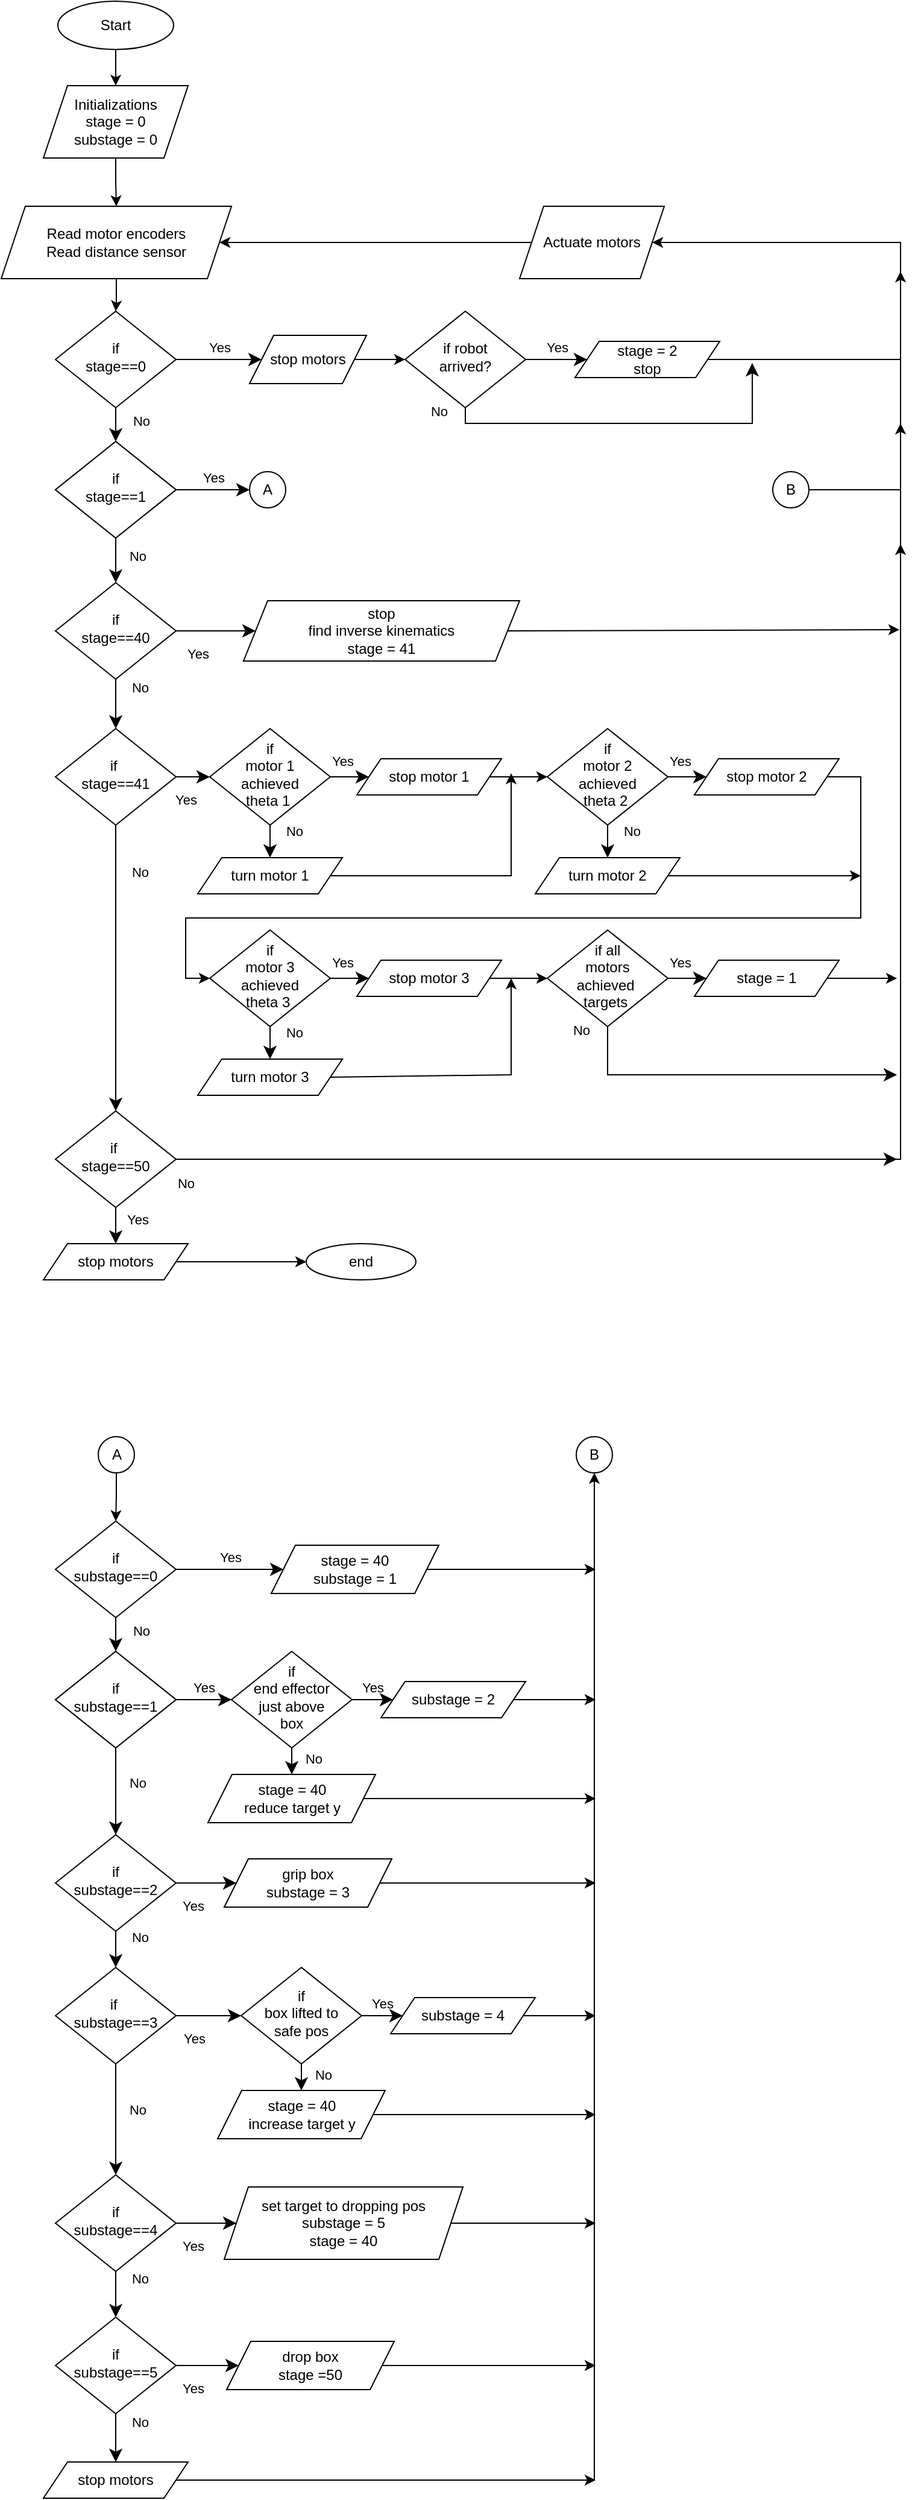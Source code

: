 <mxfile version="20.8.10" type="device"><diagram name="Page-1" id="t5jwGCP0SxloQZ26RUvD"><mxGraphModel dx="863" dy="512" grid="1" gridSize="10" guides="1" tooltips="1" connect="1" arrows="1" fold="1" page="1" pageScale="1" pageWidth="827" pageHeight="1169" math="0" shadow="0"><root><mxCell id="0"/><mxCell id="1" parent="0"/><mxCell id="_TaEZDNFQUjbEq2UXu18-1" value="" style="edgeStyle=orthogonalEdgeStyle;rounded=0;orthogonalLoop=1;jettySize=auto;html=1;" parent="1" source="_TaEZDNFQUjbEq2UXu18-2" target="_TaEZDNFQUjbEq2UXu18-4" edge="1"><mxGeometry relative="1" as="geometry"/></mxCell><mxCell id="_TaEZDNFQUjbEq2UXu18-2" value="Start" style="ellipse;whiteSpace=wrap;html=1;" parent="1" vertex="1"><mxGeometry x="64" y="50" width="96" height="40" as="geometry"/></mxCell><mxCell id="_TaEZDNFQUjbEq2UXu18-3" value="" style="edgeStyle=orthogonalEdgeStyle;rounded=0;orthogonalLoop=1;jettySize=auto;html=1;" parent="1" source="_TaEZDNFQUjbEq2UXu18-4" target="_TaEZDNFQUjbEq2UXu18-6" edge="1"><mxGeometry relative="1" as="geometry"/></mxCell><mxCell id="_TaEZDNFQUjbEq2UXu18-4" value="Initializations&lt;br&gt;stage = 0&lt;br&gt;substage = 0" style="shape=parallelogram;perimeter=parallelogramPerimeter;whiteSpace=wrap;html=1;fixedSize=1;" parent="1" vertex="1"><mxGeometry x="52" y="120" width="120" height="60" as="geometry"/></mxCell><mxCell id="_TaEZDNFQUjbEq2UXu18-5" value="" style="edgeStyle=orthogonalEdgeStyle;rounded=0;orthogonalLoop=1;jettySize=auto;html=1;" parent="1" source="_TaEZDNFQUjbEq2UXu18-6" target="_TaEZDNFQUjbEq2UXu18-8" edge="1"><mxGeometry relative="1" as="geometry"/></mxCell><mxCell id="_TaEZDNFQUjbEq2UXu18-6" value="Read motor encoders&lt;br&gt;Read distance sensor" style="shape=parallelogram;perimeter=parallelogramPerimeter;whiteSpace=wrap;html=1;fixedSize=1;" parent="1" vertex="1"><mxGeometry x="17" y="220" width="191" height="60" as="geometry"/></mxCell><mxCell id="_TaEZDNFQUjbEq2UXu18-7" value="No" style="rounded=0;html=1;jettySize=auto;orthogonalLoop=1;fontSize=11;endArrow=classic;endFill=1;endSize=8;strokeWidth=1;shadow=0;labelBackgroundColor=none;edgeStyle=orthogonalEdgeStyle;exitX=0.5;exitY=1;exitDx=0;exitDy=0;entryX=0.5;entryY=0;entryDx=0;entryDy=0;" parent="1" source="_TaEZDNFQUjbEq2UXu18-8" target="_TaEZDNFQUjbEq2UXu18-13" edge="1"><mxGeometry x="-0.2" y="21" relative="1" as="geometry"><mxPoint as="offset"/><mxPoint x="114" y="390" as="sourcePoint"/><mxPoint x="183" y="440" as="targetPoint"/></mxGeometry></mxCell><mxCell id="_TaEZDNFQUjbEq2UXu18-8" value="if&lt;br&gt;stage==0" style="rhombus;whiteSpace=wrap;html=1;shadow=0;fontFamily=Helvetica;fontSize=12;align=center;strokeWidth=1;spacing=6;spacingTop=-4;" parent="1" vertex="1"><mxGeometry x="62" y="307" width="100" height="80" as="geometry"/></mxCell><mxCell id="_TaEZDNFQUjbEq2UXu18-9" value="Yes" style="edgeStyle=orthogonalEdgeStyle;rounded=0;html=1;jettySize=auto;orthogonalLoop=1;fontSize=11;endArrow=classic;endFill=1;endSize=8;strokeWidth=1;shadow=0;labelBackgroundColor=none;strokeColor=default;entryX=0;entryY=0.5;entryDx=0;entryDy=0;" parent="1" source="_TaEZDNFQUjbEq2UXu18-8" target="_TaEZDNFQUjbEq2UXu18-10" edge="1"><mxGeometry y="10" relative="1" as="geometry"><mxPoint as="offset"/><mxPoint x="214" y="350" as="targetPoint"/></mxGeometry></mxCell><mxCell id="2pZa1pGC5YAZMqVa8cMA-4" value="" style="edgeStyle=orthogonalEdgeStyle;rounded=0;orthogonalLoop=1;jettySize=auto;html=1;" edge="1" parent="1" source="_TaEZDNFQUjbEq2UXu18-10" target="2pZa1pGC5YAZMqVa8cMA-2"><mxGeometry relative="1" as="geometry"/></mxCell><mxCell id="_TaEZDNFQUjbEq2UXu18-10" value="stop motors" style="shape=parallelogram;perimeter=parallelogramPerimeter;whiteSpace=wrap;html=1;fixedSize=1;" parent="1" vertex="1"><mxGeometry x="223" y="327" width="97" height="40" as="geometry"/></mxCell><mxCell id="_TaEZDNFQUjbEq2UXu18-11" value="" style="endArrow=classic;html=1;rounded=0;strokeColor=default;entryX=1;entryY=0.5;entryDx=0;entryDy=0;exitX=1;exitY=0.5;exitDx=0;exitDy=0;" parent="1" target="_TaEZDNFQUjbEq2UXu18-19" edge="1" source="2pZa1pGC5YAZMqVa8cMA-5"><mxGeometry width="50" height="50" relative="1" as="geometry"><mxPoint x="710" y="350" as="sourcePoint"/><mxPoint x="453" y="290" as="targetPoint"/><Array as="points"><mxPoint x="763" y="347"/><mxPoint x="763" y="250"/></Array></mxGeometry></mxCell><mxCell id="_TaEZDNFQUjbEq2UXu18-12" value="No" style="rounded=0;html=1;jettySize=auto;orthogonalLoop=1;fontSize=11;endArrow=classic;endFill=1;endSize=8;strokeWidth=1;shadow=0;labelBackgroundColor=none;edgeStyle=orthogonalEdgeStyle;exitX=0.5;exitY=1;exitDx=0;exitDy=0;entryX=0.5;entryY=0;entryDx=0;entryDy=0;" parent="1" source="_TaEZDNFQUjbEq2UXu18-33" target="_TaEZDNFQUjbEq2UXu18-36" edge="1"><mxGeometry x="-0.189" y="18" relative="1" as="geometry"><mxPoint as="offset"/><mxPoint x="112" y="512" as="sourcePoint"/><mxPoint x="103" y="562" as="targetPoint"/></mxGeometry></mxCell><mxCell id="_TaEZDNFQUjbEq2UXu18-13" value="if&lt;br&gt;stage==1" style="rhombus;whiteSpace=wrap;html=1;shadow=0;fontFamily=Helvetica;fontSize=12;align=center;strokeWidth=1;spacing=6;spacingTop=-4;" parent="1" vertex="1"><mxGeometry x="62" y="415" width="100" height="80" as="geometry"/></mxCell><mxCell id="_TaEZDNFQUjbEq2UXu18-14" value="Yes" style="edgeStyle=orthogonalEdgeStyle;rounded=0;html=1;jettySize=auto;orthogonalLoop=1;fontSize=11;endArrow=classic;endFill=1;endSize=8;strokeWidth=1;shadow=0;labelBackgroundColor=none;strokeColor=default;entryX=0;entryY=0.5;entryDx=0;entryDy=0;" parent="1" source="_TaEZDNFQUjbEq2UXu18-13" target="2pZa1pGC5YAZMqVa8cMA-6" edge="1"><mxGeometry y="10" relative="1" as="geometry"><mxPoint as="offset"/><mxPoint x="203" y="455" as="targetPoint"/></mxGeometry></mxCell><mxCell id="_TaEZDNFQUjbEq2UXu18-18" value="" style="edgeStyle=orthogonalEdgeStyle;rounded=0;orthogonalLoop=1;jettySize=auto;html=1;strokeColor=default;endArrow=classic;endFill=1;" parent="1" source="_TaEZDNFQUjbEq2UXu18-19" target="_TaEZDNFQUjbEq2UXu18-6" edge="1"><mxGeometry relative="1" as="geometry"/></mxCell><mxCell id="_TaEZDNFQUjbEq2UXu18-19" value="Actuate motors" style="shape=parallelogram;perimeter=parallelogramPerimeter;whiteSpace=wrap;html=1;fixedSize=1;" parent="1" vertex="1"><mxGeometry x="447" y="220" width="120" height="60" as="geometry"/></mxCell><mxCell id="_TaEZDNFQUjbEq2UXu18-29" value="" style="endArrow=classic;html=1;rounded=0;strokeColor=default;exitX=1;exitY=0.5;exitDx=0;exitDy=0;" parent="1" source="2pZa1pGC5YAZMqVa8cMA-8" edge="1"><mxGeometry width="50" height="50" relative="1" as="geometry"><mxPoint x="703" y="455" as="sourcePoint"/><mxPoint x="763" y="400" as="targetPoint"/><Array as="points"><mxPoint x="763" y="455"/></Array></mxGeometry></mxCell><mxCell id="_TaEZDNFQUjbEq2UXu18-30" value="" style="endArrow=classic;html=1;rounded=0;strokeColor=default;" parent="1" edge="1"><mxGeometry width="50" height="50" relative="1" as="geometry"><mxPoint x="763" y="540" as="sourcePoint"/><mxPoint x="763" y="500" as="targetPoint"/><Array as="points"><mxPoint x="763" y="540"/></Array></mxGeometry></mxCell><mxCell id="_TaEZDNFQUjbEq2UXu18-33" value="if&lt;br&gt;stage==1" style="rhombus;whiteSpace=wrap;html=1;shadow=0;fontFamily=Helvetica;fontSize=12;align=center;strokeWidth=1;spacing=6;spacingTop=-4;" parent="1" vertex="1"><mxGeometry x="62" y="415" width="100" height="80" as="geometry"/></mxCell><mxCell id="_TaEZDNFQUjbEq2UXu18-35" value="No" style="rounded=0;html=1;jettySize=auto;orthogonalLoop=1;fontSize=11;endArrow=classic;endFill=1;endSize=8;strokeWidth=1;shadow=0;labelBackgroundColor=none;edgeStyle=orthogonalEdgeStyle;exitX=0.5;exitY=1;exitDx=0;exitDy=0;entryX=0.5;entryY=0;entryDx=0;entryDy=0;" parent="1" source="_TaEZDNFQUjbEq2UXu18-36" target="_TaEZDNFQUjbEq2UXu18-44" edge="1"><mxGeometry x="-0.675" y="20" relative="1" as="geometry"><mxPoint as="offset"/><mxPoint x="143" y="720" as="sourcePoint"/><mxPoint x="113" y="780" as="targetPoint"/><Array as="points"/></mxGeometry></mxCell><mxCell id="_TaEZDNFQUjbEq2UXu18-36" value="if&lt;br&gt;stage==40" style="rhombus;whiteSpace=wrap;html=1;shadow=0;fontFamily=Helvetica;fontSize=12;align=center;strokeWidth=1;spacing=6;spacingTop=-4;" parent="1" vertex="1"><mxGeometry x="62" y="532" width="100" height="80" as="geometry"/></mxCell><mxCell id="_TaEZDNFQUjbEq2UXu18-37" value="Yes" style="edgeStyle=orthogonalEdgeStyle;rounded=0;html=1;jettySize=auto;orthogonalLoop=1;fontSize=11;endArrow=classic;endFill=1;endSize=8;strokeWidth=1;shadow=0;labelBackgroundColor=none;strokeColor=default;entryX=0;entryY=0.5;entryDx=0;entryDy=0;exitX=1;exitY=0.5;exitDx=0;exitDy=0;" parent="1" source="_TaEZDNFQUjbEq2UXu18-36" target="_TaEZDNFQUjbEq2UXu18-58" edge="1"><mxGeometry x="-0.463" y="-19" relative="1" as="geometry"><mxPoint as="offset"/><mxPoint x="203" y="572" as="targetPoint"/><mxPoint x="162" y="568" as="sourcePoint"/></mxGeometry></mxCell><mxCell id="_TaEZDNFQUjbEq2UXu18-44" value="if&amp;nbsp;&lt;br&gt;stage==41" style="rhombus;whiteSpace=wrap;html=1;shadow=0;fontFamily=Helvetica;fontSize=12;align=center;strokeWidth=1;spacing=6;spacingTop=-4;" parent="1" vertex="1"><mxGeometry x="62" y="653" width="100" height="80" as="geometry"/></mxCell><mxCell id="_TaEZDNFQUjbEq2UXu18-45" value="end" style="ellipse;whiteSpace=wrap;html=1;" parent="1" vertex="1"><mxGeometry x="270" y="1080" width="91" height="30" as="geometry"/></mxCell><mxCell id="_TaEZDNFQUjbEq2UXu18-46" value="" style="endArrow=classic;html=1;rounded=0;strokeColor=default;" parent="1" edge="1"><mxGeometry width="50" height="50" relative="1" as="geometry"><mxPoint x="730" y="1010" as="sourcePoint"/><mxPoint x="763" y="274" as="targetPoint"/><Array as="points"><mxPoint x="763" y="1010"/></Array></mxGeometry></mxCell><mxCell id="_TaEZDNFQUjbEq2UXu18-58" value="stop&lt;br&gt;find inverse kinematics&lt;br&gt;stage = 41" style="shape=parallelogram;perimeter=parallelogramPerimeter;whiteSpace=wrap;html=1;fixedSize=1;" parent="1" vertex="1"><mxGeometry x="218" y="547" width="229" height="50" as="geometry"/></mxCell><mxCell id="_TaEZDNFQUjbEq2UXu18-83" value="" style="endArrow=classic;html=1;rounded=0;exitX=1;exitY=0.5;exitDx=0;exitDy=0;" parent="1" source="_TaEZDNFQUjbEq2UXu18-58" edge="1"><mxGeometry width="50" height="50" relative="1" as="geometry"><mxPoint x="722" y="581" as="sourcePoint"/><mxPoint x="762" y="571" as="targetPoint"/></mxGeometry></mxCell><mxCell id="_TaEZDNFQUjbEq2UXu18-87" value="No" style="rounded=0;html=1;jettySize=auto;orthogonalLoop=1;fontSize=11;endArrow=classic;endFill=1;endSize=8;strokeWidth=1;shadow=0;labelBackgroundColor=none;edgeStyle=orthogonalEdgeStyle;exitX=0.5;exitY=1;exitDx=0;exitDy=0;entryX=0.5;entryY=0;entryDx=0;entryDy=0;" parent="1" source="_TaEZDNFQUjbEq2UXu18-44" target="2pZa1pGC5YAZMqVa8cMA-37" edge="1"><mxGeometry x="-0.675" y="20" relative="1" as="geometry"><mxPoint as="offset"/><mxPoint x="112" y="763" as="sourcePoint"/><mxPoint x="90" y="773" as="targetPoint"/><Array as="points"/></mxGeometry></mxCell><mxCell id="_TaEZDNFQUjbEq2UXu18-91" value="Yes" style="edgeStyle=orthogonalEdgeStyle;rounded=0;html=1;jettySize=auto;orthogonalLoop=1;fontSize=11;endArrow=classic;endFill=1;endSize=8;strokeWidth=1;shadow=0;labelBackgroundColor=none;strokeColor=default;exitX=1;exitY=0.5;exitDx=0;exitDy=0;entryX=0;entryY=0.5;entryDx=0;entryDy=0;" parent="1" source="_TaEZDNFQUjbEq2UXu18-44" target="2pZa1pGC5YAZMqVa8cMA-9" edge="1"><mxGeometry x="-0.463" y="-19" relative="1" as="geometry"><mxPoint as="offset"/><mxPoint x="200" y="673" as="targetPoint"/><mxPoint x="172" y="709" as="sourcePoint"/></mxGeometry></mxCell><mxCell id="2pZa1pGC5YAZMqVa8cMA-55" value="" style="edgeStyle=orthogonalEdgeStyle;rounded=0;orthogonalLoop=1;jettySize=auto;html=1;" edge="1" parent="1" source="_TaEZDNFQUjbEq2UXu18-97" target="2pZa1pGC5YAZMqVa8cMA-43"><mxGeometry relative="1" as="geometry"/></mxCell><mxCell id="_TaEZDNFQUjbEq2UXu18-97" value="A" style="ellipse;whiteSpace=wrap;html=1;aspect=fixed;" parent="1" vertex="1"><mxGeometry x="97.5" y="1240" width="30" height="30" as="geometry"/></mxCell><mxCell id="2pZa1pGC5YAZMqVa8cMA-1" value="No" style="rounded=0;html=1;jettySize=auto;orthogonalLoop=1;fontSize=11;endArrow=classic;endFill=1;endSize=8;strokeWidth=1;shadow=0;labelBackgroundColor=none;edgeStyle=orthogonalEdgeStyle;exitX=0.5;exitY=1;exitDx=0;exitDy=0;" edge="1" parent="1" source="2pZa1pGC5YAZMqVa8cMA-2"><mxGeometry x="-0.981" y="-22" relative="1" as="geometry"><mxPoint as="offset"/><mxPoint x="401.5" y="406" as="sourcePoint"/><mxPoint x="640" y="350" as="targetPoint"/><Array as="points"><mxPoint x="402" y="400"/><mxPoint x="640" y="400"/></Array></mxGeometry></mxCell><mxCell id="2pZa1pGC5YAZMqVa8cMA-2" value="if robot &lt;br&gt;arrived?" style="rhombus;whiteSpace=wrap;html=1;shadow=0;fontFamily=Helvetica;fontSize=12;align=center;strokeWidth=1;spacing=6;spacingTop=-4;" vertex="1" parent="1"><mxGeometry x="352" y="307" width="100" height="80" as="geometry"/></mxCell><mxCell id="2pZa1pGC5YAZMqVa8cMA-3" value="Yes" style="edgeStyle=orthogonalEdgeStyle;rounded=0;html=1;jettySize=auto;orthogonalLoop=1;fontSize=11;endArrow=classic;endFill=1;endSize=8;strokeWidth=1;shadow=0;labelBackgroundColor=none;strokeColor=default;entryX=0;entryY=0.5;entryDx=0;entryDy=0;" edge="1" parent="1" source="2pZa1pGC5YAZMqVa8cMA-2" target="2pZa1pGC5YAZMqVa8cMA-5"><mxGeometry y="10" relative="1" as="geometry"><mxPoint as="offset"/><mxPoint x="492.5" y="349" as="targetPoint"/></mxGeometry></mxCell><mxCell id="2pZa1pGC5YAZMqVa8cMA-5" value="stage = 2&lt;br&gt;stop" style="shape=parallelogram;perimeter=parallelogramPerimeter;whiteSpace=wrap;html=1;fixedSize=1;" vertex="1" parent="1"><mxGeometry x="493" y="332" width="120" height="30" as="geometry"/></mxCell><mxCell id="2pZa1pGC5YAZMqVa8cMA-6" value="A" style="ellipse;whiteSpace=wrap;html=1;aspect=fixed;" vertex="1" parent="1"><mxGeometry x="223" y="440" width="30" height="30" as="geometry"/></mxCell><mxCell id="2pZa1pGC5YAZMqVa8cMA-8" value="B" style="ellipse;whiteSpace=wrap;html=1;aspect=fixed;" vertex="1" parent="1"><mxGeometry x="657" y="440" width="30" height="30" as="geometry"/></mxCell><mxCell id="2pZa1pGC5YAZMqVa8cMA-9" value="if &lt;br&gt;motor 1 achieved&lt;br&gt;theta 1&amp;nbsp;" style="rhombus;whiteSpace=wrap;html=1;shadow=0;fontFamily=Helvetica;fontSize=12;align=center;strokeWidth=1;spacing=6;spacingTop=-4;" vertex="1" parent="1"><mxGeometry x="190" y="653" width="100" height="80" as="geometry"/></mxCell><mxCell id="2pZa1pGC5YAZMqVa8cMA-10" value="No" style="rounded=0;html=1;jettySize=auto;orthogonalLoop=1;fontSize=11;endArrow=classic;endFill=1;endSize=8;strokeWidth=1;shadow=0;labelBackgroundColor=none;edgeStyle=orthogonalEdgeStyle;exitX=0.5;exitY=1;exitDx=0;exitDy=0;entryX=0.5;entryY=0;entryDx=0;entryDy=0;" edge="1" parent="1" source="2pZa1pGC5YAZMqVa8cMA-9" target="2pZa1pGC5YAZMqVa8cMA-13"><mxGeometry x="-0.675" y="20" relative="1" as="geometry"><mxPoint as="offset"/><mxPoint x="240" y="763" as="sourcePoint"/><mxPoint x="218" y="773" as="targetPoint"/><Array as="points"/></mxGeometry></mxCell><mxCell id="2pZa1pGC5YAZMqVa8cMA-11" value="Yes" style="edgeStyle=orthogonalEdgeStyle;rounded=0;html=1;jettySize=auto;orthogonalLoop=1;fontSize=11;endArrow=classic;endFill=1;endSize=8;strokeWidth=1;shadow=0;labelBackgroundColor=none;strokeColor=default;exitX=1;exitY=0.5;exitDx=0;exitDy=0;entryX=0;entryY=0.5;entryDx=0;entryDy=0;" edge="1" parent="1" source="2pZa1pGC5YAZMqVa8cMA-9" target="2pZa1pGC5YAZMqVa8cMA-12"><mxGeometry x="-0.375" y="13" relative="1" as="geometry"><mxPoint as="offset"/><mxPoint x="328" y="673" as="targetPoint"/><mxPoint x="300" y="709" as="sourcePoint"/></mxGeometry></mxCell><mxCell id="2pZa1pGC5YAZMqVa8cMA-29" value="" style="edgeStyle=orthogonalEdgeStyle;rounded=0;orthogonalLoop=1;jettySize=auto;html=1;" edge="1" parent="1" source="2pZa1pGC5YAZMqVa8cMA-12" target="2pZa1pGC5YAZMqVa8cMA-14"><mxGeometry relative="1" as="geometry"/></mxCell><mxCell id="2pZa1pGC5YAZMqVa8cMA-12" value="stop motor 1" style="shape=parallelogram;perimeter=parallelogramPerimeter;whiteSpace=wrap;html=1;fixedSize=1;" vertex="1" parent="1"><mxGeometry x="312" y="678" width="120" height="30" as="geometry"/></mxCell><mxCell id="2pZa1pGC5YAZMqVa8cMA-13" value="turn motor 1" style="shape=parallelogram;perimeter=parallelogramPerimeter;whiteSpace=wrap;html=1;fixedSize=1;" vertex="1" parent="1"><mxGeometry x="180" y="760" width="120" height="30" as="geometry"/></mxCell><mxCell id="2pZa1pGC5YAZMqVa8cMA-14" value="if &lt;br&gt;motor 2 achieved&lt;br&gt;theta 2&amp;nbsp;" style="rhombus;whiteSpace=wrap;html=1;shadow=0;fontFamily=Helvetica;fontSize=12;align=center;strokeWidth=1;spacing=6;spacingTop=-4;" vertex="1" parent="1"><mxGeometry x="470" y="653" width="100" height="80" as="geometry"/></mxCell><mxCell id="2pZa1pGC5YAZMqVa8cMA-15" value="No" style="rounded=0;html=1;jettySize=auto;orthogonalLoop=1;fontSize=11;endArrow=classic;endFill=1;endSize=8;strokeWidth=1;shadow=0;labelBackgroundColor=none;edgeStyle=orthogonalEdgeStyle;exitX=0.5;exitY=1;exitDx=0;exitDy=0;entryX=0.5;entryY=0;entryDx=0;entryDy=0;" edge="1" parent="1" source="2pZa1pGC5YAZMqVa8cMA-14" target="2pZa1pGC5YAZMqVa8cMA-18"><mxGeometry x="-0.675" y="20" relative="1" as="geometry"><mxPoint as="offset"/><mxPoint x="520" y="763" as="sourcePoint"/><mxPoint x="498" y="773" as="targetPoint"/><Array as="points"/></mxGeometry></mxCell><mxCell id="2pZa1pGC5YAZMqVa8cMA-16" value="Yes" style="edgeStyle=orthogonalEdgeStyle;rounded=0;html=1;jettySize=auto;orthogonalLoop=1;fontSize=11;endArrow=classic;endFill=1;endSize=8;strokeWidth=1;shadow=0;labelBackgroundColor=none;strokeColor=default;exitX=1;exitY=0.5;exitDx=0;exitDy=0;entryX=0;entryY=0.5;entryDx=0;entryDy=0;" edge="1" parent="1" source="2pZa1pGC5YAZMqVa8cMA-14" target="2pZa1pGC5YAZMqVa8cMA-17"><mxGeometry x="-0.375" y="13" relative="1" as="geometry"><mxPoint as="offset"/><mxPoint x="608" y="673" as="targetPoint"/><mxPoint x="580" y="709" as="sourcePoint"/></mxGeometry></mxCell><mxCell id="2pZa1pGC5YAZMqVa8cMA-17" value="stop motor 2" style="shape=parallelogram;perimeter=parallelogramPerimeter;whiteSpace=wrap;html=1;fixedSize=1;" vertex="1" parent="1"><mxGeometry x="592" y="678" width="120" height="30" as="geometry"/></mxCell><mxCell id="2pZa1pGC5YAZMqVa8cMA-18" value="turn motor 2" style="shape=parallelogram;perimeter=parallelogramPerimeter;whiteSpace=wrap;html=1;fixedSize=1;" vertex="1" parent="1"><mxGeometry x="460" y="760" width="120" height="30" as="geometry"/></mxCell><mxCell id="2pZa1pGC5YAZMqVa8cMA-19" value="if &lt;br&gt;motor 3 achieved&lt;br&gt;theta 3&amp;nbsp;" style="rhombus;whiteSpace=wrap;html=1;shadow=0;fontFamily=Helvetica;fontSize=12;align=center;strokeWidth=1;spacing=6;spacingTop=-4;" vertex="1" parent="1"><mxGeometry x="190" y="820" width="100" height="80" as="geometry"/></mxCell><mxCell id="2pZa1pGC5YAZMqVa8cMA-20" value="No" style="rounded=0;html=1;jettySize=auto;orthogonalLoop=1;fontSize=11;endArrow=classic;endFill=1;endSize=8;strokeWidth=1;shadow=0;labelBackgroundColor=none;edgeStyle=orthogonalEdgeStyle;exitX=0.5;exitY=1;exitDx=0;exitDy=0;entryX=0.5;entryY=0;entryDx=0;entryDy=0;" edge="1" parent="1" source="2pZa1pGC5YAZMqVa8cMA-19" target="2pZa1pGC5YAZMqVa8cMA-23"><mxGeometry x="-0.675" y="20" relative="1" as="geometry"><mxPoint as="offset"/><mxPoint x="240" y="930" as="sourcePoint"/><mxPoint x="218" y="940" as="targetPoint"/><Array as="points"/></mxGeometry></mxCell><mxCell id="2pZa1pGC5YAZMqVa8cMA-21" value="Yes" style="edgeStyle=orthogonalEdgeStyle;rounded=0;html=1;jettySize=auto;orthogonalLoop=1;fontSize=11;endArrow=classic;endFill=1;endSize=8;strokeWidth=1;shadow=0;labelBackgroundColor=none;strokeColor=default;exitX=1;exitY=0.5;exitDx=0;exitDy=0;entryX=0;entryY=0.5;entryDx=0;entryDy=0;" edge="1" parent="1" source="2pZa1pGC5YAZMqVa8cMA-19" target="2pZa1pGC5YAZMqVa8cMA-22"><mxGeometry x="-0.375" y="13" relative="1" as="geometry"><mxPoint as="offset"/><mxPoint x="328" y="840" as="targetPoint"/><mxPoint x="300" y="876" as="sourcePoint"/></mxGeometry></mxCell><mxCell id="2pZa1pGC5YAZMqVa8cMA-30" value="" style="edgeStyle=orthogonalEdgeStyle;rounded=0;orthogonalLoop=1;jettySize=auto;html=1;" edge="1" parent="1" source="2pZa1pGC5YAZMqVa8cMA-22" target="2pZa1pGC5YAZMqVa8cMA-24"><mxGeometry relative="1" as="geometry"/></mxCell><mxCell id="2pZa1pGC5YAZMqVa8cMA-22" value="stop motor 3" style="shape=parallelogram;perimeter=parallelogramPerimeter;whiteSpace=wrap;html=1;fixedSize=1;" vertex="1" parent="1"><mxGeometry x="312" y="845" width="120" height="30" as="geometry"/></mxCell><mxCell id="2pZa1pGC5YAZMqVa8cMA-23" value="turn motor 3" style="shape=parallelogram;perimeter=parallelogramPerimeter;whiteSpace=wrap;html=1;fixedSize=1;" vertex="1" parent="1"><mxGeometry x="180" y="927" width="120" height="30" as="geometry"/></mxCell><mxCell id="2pZa1pGC5YAZMqVa8cMA-24" value="if all&lt;br&gt;motors achieved&amp;nbsp;&lt;br&gt;targets&amp;nbsp;" style="rhombus;whiteSpace=wrap;html=1;shadow=0;fontFamily=Helvetica;fontSize=12;align=center;strokeWidth=1;spacing=6;spacingTop=-4;" vertex="1" parent="1"><mxGeometry x="470" y="820" width="100" height="80" as="geometry"/></mxCell><mxCell id="2pZa1pGC5YAZMqVa8cMA-26" value="Yes" style="edgeStyle=orthogonalEdgeStyle;rounded=0;html=1;jettySize=auto;orthogonalLoop=1;fontSize=11;endArrow=classic;endFill=1;endSize=8;strokeWidth=1;shadow=0;labelBackgroundColor=none;strokeColor=default;exitX=1;exitY=0.5;exitDx=0;exitDy=0;entryX=0;entryY=0.5;entryDx=0;entryDy=0;" edge="1" parent="1" source="2pZa1pGC5YAZMqVa8cMA-24" target="2pZa1pGC5YAZMqVa8cMA-27"><mxGeometry x="-0.375" y="13" relative="1" as="geometry"><mxPoint as="offset"/><mxPoint x="608" y="840" as="targetPoint"/><mxPoint x="580" y="876" as="sourcePoint"/></mxGeometry></mxCell><mxCell id="2pZa1pGC5YAZMqVa8cMA-27" value="stage = 1" style="shape=parallelogram;perimeter=parallelogramPerimeter;whiteSpace=wrap;html=1;fixedSize=1;" vertex="1" parent="1"><mxGeometry x="592" y="845" width="120" height="30" as="geometry"/></mxCell><mxCell id="2pZa1pGC5YAZMqVa8cMA-31" value="" style="endArrow=classic;html=1;rounded=0;exitX=1;exitY=0.5;exitDx=0;exitDy=0;entryX=0;entryY=0.5;entryDx=0;entryDy=0;" edge="1" parent="1" source="2pZa1pGC5YAZMqVa8cMA-17" target="2pZa1pGC5YAZMqVa8cMA-19"><mxGeometry width="50" height="50" relative="1" as="geometry"><mxPoint x="480" y="930" as="sourcePoint"/><mxPoint x="530" y="880" as="targetPoint"/><Array as="points"><mxPoint x="730" y="693"/><mxPoint x="730" y="810"/><mxPoint x="170" y="810"/><mxPoint x="170" y="860"/></Array></mxGeometry></mxCell><mxCell id="2pZa1pGC5YAZMqVa8cMA-32" value="" style="endArrow=classic;html=1;rounded=0;exitX=1;exitY=0.5;exitDx=0;exitDy=0;" edge="1" parent="1" source="2pZa1pGC5YAZMqVa8cMA-13"><mxGeometry width="50" height="50" relative="1" as="geometry"><mxPoint x="480" y="930" as="sourcePoint"/><mxPoint x="440" y="690" as="targetPoint"/><Array as="points"><mxPoint x="440" y="775"/></Array></mxGeometry></mxCell><mxCell id="2pZa1pGC5YAZMqVa8cMA-33" value="" style="endArrow=classic;html=1;rounded=0;exitX=1;exitY=0.5;exitDx=0;exitDy=0;" edge="1" parent="1" source="2pZa1pGC5YAZMqVa8cMA-18"><mxGeometry width="50" height="50" relative="1" as="geometry"><mxPoint x="480" y="930" as="sourcePoint"/><mxPoint x="730" y="775" as="targetPoint"/></mxGeometry></mxCell><mxCell id="2pZa1pGC5YAZMqVa8cMA-34" value="" style="endArrow=classic;html=1;rounded=0;exitX=1;exitY=0.5;exitDx=0;exitDy=0;" edge="1" parent="1" source="2pZa1pGC5YAZMqVa8cMA-23"><mxGeometry width="50" height="50" relative="1" as="geometry"><mxPoint x="480" y="930" as="sourcePoint"/><mxPoint x="440" y="860" as="targetPoint"/><Array as="points"><mxPoint x="440" y="940"/></Array></mxGeometry></mxCell><mxCell id="2pZa1pGC5YAZMqVa8cMA-35" value="" style="endArrow=classic;html=1;rounded=0;exitX=1;exitY=0.5;exitDx=0;exitDy=0;" edge="1" parent="1" source="2pZa1pGC5YAZMqVa8cMA-27"><mxGeometry width="50" height="50" relative="1" as="geometry"><mxPoint x="480" y="930" as="sourcePoint"/><mxPoint x="760" y="860" as="targetPoint"/></mxGeometry></mxCell><mxCell id="2pZa1pGC5YAZMqVa8cMA-36" value="No" style="rounded=0;html=1;jettySize=auto;orthogonalLoop=1;fontSize=11;endArrow=classic;endFill=1;endSize=8;strokeWidth=1;shadow=0;labelBackgroundColor=none;edgeStyle=orthogonalEdgeStyle;exitX=0.5;exitY=1;exitDx=0;exitDy=0;" edge="1" parent="1" source="2pZa1pGC5YAZMqVa8cMA-24"><mxGeometry x="-0.981" y="-22" relative="1" as="geometry"><mxPoint as="offset"/><mxPoint x="500" y="927" as="sourcePoint"/><mxPoint x="760" y="940" as="targetPoint"/><Array as="points"><mxPoint x="520" y="940"/><mxPoint x="738" y="940"/></Array></mxGeometry></mxCell><mxCell id="2pZa1pGC5YAZMqVa8cMA-37" value="if&amp;nbsp;&lt;br&gt;stage==50" style="rhombus;whiteSpace=wrap;html=1;shadow=0;fontFamily=Helvetica;fontSize=12;align=center;strokeWidth=1;spacing=6;spacingTop=-4;" vertex="1" parent="1"><mxGeometry x="62" y="970" width="100" height="80" as="geometry"/></mxCell><mxCell id="2pZa1pGC5YAZMqVa8cMA-38" value="Yes" style="rounded=0;html=1;jettySize=auto;orthogonalLoop=1;fontSize=11;endArrow=classic;endFill=1;endSize=8;strokeWidth=1;shadow=0;labelBackgroundColor=none;edgeStyle=orthogonalEdgeStyle;exitX=0.5;exitY=1;exitDx=0;exitDy=0;entryX=0.5;entryY=0;entryDx=0;entryDy=0;" edge="1" parent="1" source="2pZa1pGC5YAZMqVa8cMA-37" target="2pZa1pGC5YAZMqVa8cMA-40"><mxGeometry x="-0.333" y="18" relative="1" as="geometry"><mxPoint as="offset"/><mxPoint x="112" y="1080" as="sourcePoint"/><mxPoint x="90" y="1090" as="targetPoint"/><Array as="points"/></mxGeometry></mxCell><mxCell id="2pZa1pGC5YAZMqVa8cMA-39" value="No" style="edgeStyle=orthogonalEdgeStyle;rounded=0;html=1;jettySize=auto;orthogonalLoop=1;fontSize=11;endArrow=classic;endFill=1;endSize=8;strokeWidth=1;shadow=0;labelBackgroundColor=none;strokeColor=default;exitX=1;exitY=0.5;exitDx=0;exitDy=0;" edge="1" parent="1" source="2pZa1pGC5YAZMqVa8cMA-37"><mxGeometry x="-0.973" y="-20" relative="1" as="geometry"><mxPoint as="offset"/><mxPoint x="760" y="1010" as="targetPoint"/><mxPoint x="172" y="1026" as="sourcePoint"/></mxGeometry></mxCell><mxCell id="2pZa1pGC5YAZMqVa8cMA-41" value="" style="edgeStyle=orthogonalEdgeStyle;rounded=0;orthogonalLoop=1;jettySize=auto;html=1;" edge="1" parent="1" source="2pZa1pGC5YAZMqVa8cMA-40" target="_TaEZDNFQUjbEq2UXu18-45"><mxGeometry relative="1" as="geometry"/></mxCell><mxCell id="2pZa1pGC5YAZMqVa8cMA-40" value="stop motors" style="shape=parallelogram;perimeter=parallelogramPerimeter;whiteSpace=wrap;html=1;fixedSize=1;" vertex="1" parent="1"><mxGeometry x="52" y="1080" width="120" height="30" as="geometry"/></mxCell><mxCell id="2pZa1pGC5YAZMqVa8cMA-42" value="No" style="rounded=0;html=1;jettySize=auto;orthogonalLoop=1;fontSize=11;endArrow=classic;endFill=1;endSize=8;strokeWidth=1;shadow=0;labelBackgroundColor=none;edgeStyle=orthogonalEdgeStyle;exitX=0.5;exitY=1;exitDx=0;exitDy=0;entryX=0.5;entryY=0;entryDx=0;entryDy=0;" edge="1" parent="1" source="2pZa1pGC5YAZMqVa8cMA-43" target="2pZa1pGC5YAZMqVa8cMA-46"><mxGeometry x="-0.2" y="21" relative="1" as="geometry"><mxPoint as="offset"/><mxPoint x="114" y="1393" as="sourcePoint"/><mxPoint x="183" y="1443" as="targetPoint"/></mxGeometry></mxCell><mxCell id="2pZa1pGC5YAZMqVa8cMA-43" value="if&lt;br&gt;substage==0" style="rhombus;whiteSpace=wrap;html=1;shadow=0;fontFamily=Helvetica;fontSize=12;align=center;strokeWidth=1;spacing=6;spacingTop=-4;" vertex="1" parent="1"><mxGeometry x="62" y="1310" width="100" height="80" as="geometry"/></mxCell><mxCell id="2pZa1pGC5YAZMqVa8cMA-44" value="Yes" style="edgeStyle=orthogonalEdgeStyle;rounded=0;html=1;jettySize=auto;orthogonalLoop=1;fontSize=11;endArrow=classic;endFill=1;endSize=8;strokeWidth=1;shadow=0;labelBackgroundColor=none;strokeColor=default;entryX=0;entryY=0.5;entryDx=0;entryDy=0;" edge="1" parent="1" source="2pZa1pGC5YAZMqVa8cMA-43" target="2pZa1pGC5YAZMqVa8cMA-56"><mxGeometry y="10" relative="1" as="geometry"><mxPoint as="offset"/><mxPoint x="233" y="1350" as="targetPoint"/></mxGeometry></mxCell><mxCell id="2pZa1pGC5YAZMqVa8cMA-45" value="No" style="rounded=0;html=1;jettySize=auto;orthogonalLoop=1;fontSize=11;endArrow=classic;endFill=1;endSize=8;strokeWidth=1;shadow=0;labelBackgroundColor=none;edgeStyle=orthogonalEdgeStyle;exitX=0.5;exitY=1;exitDx=0;exitDy=0;entryX=0.5;entryY=0;entryDx=0;entryDy=0;" edge="1" parent="1" source="2pZa1pGC5YAZMqVa8cMA-48" target="2pZa1pGC5YAZMqVa8cMA-50"><mxGeometry x="-0.189" y="18" relative="1" as="geometry"><mxPoint as="offset"/><mxPoint x="112" y="1515" as="sourcePoint"/><mxPoint x="103" y="1565" as="targetPoint"/></mxGeometry></mxCell><mxCell id="2pZa1pGC5YAZMqVa8cMA-46" value="if&lt;br&gt;stage==1" style="rhombus;whiteSpace=wrap;html=1;shadow=0;fontFamily=Helvetica;fontSize=12;align=center;strokeWidth=1;spacing=6;spacingTop=-4;" vertex="1" parent="1"><mxGeometry x="62" y="1418" width="100" height="80" as="geometry"/></mxCell><mxCell id="2pZa1pGC5YAZMqVa8cMA-47" value="Yes" style="edgeStyle=orthogonalEdgeStyle;rounded=0;html=1;jettySize=auto;orthogonalLoop=1;fontSize=11;endArrow=classic;endFill=1;endSize=8;strokeWidth=1;shadow=0;labelBackgroundColor=none;strokeColor=default;entryX=0;entryY=0.5;entryDx=0;entryDy=0;" edge="1" parent="1" source="2pZa1pGC5YAZMqVa8cMA-46" target="2pZa1pGC5YAZMqVa8cMA-59"><mxGeometry y="10" relative="1" as="geometry"><mxPoint as="offset"/><mxPoint x="223.0" y="1458" as="targetPoint"/></mxGeometry></mxCell><mxCell id="2pZa1pGC5YAZMqVa8cMA-48" value="if&lt;br&gt;substage==1" style="rhombus;whiteSpace=wrap;html=1;shadow=0;fontFamily=Helvetica;fontSize=12;align=center;strokeWidth=1;spacing=6;spacingTop=-4;" vertex="1" parent="1"><mxGeometry x="62" y="1418" width="100" height="80" as="geometry"/></mxCell><mxCell id="2pZa1pGC5YAZMqVa8cMA-49" value="No" style="rounded=0;html=1;jettySize=auto;orthogonalLoop=1;fontSize=11;endArrow=classic;endFill=1;endSize=8;strokeWidth=1;shadow=0;labelBackgroundColor=none;edgeStyle=orthogonalEdgeStyle;exitX=0.5;exitY=1;exitDx=0;exitDy=0;entryX=0.5;entryY=0;entryDx=0;entryDy=0;" edge="1" parent="1" source="2pZa1pGC5YAZMqVa8cMA-50" target="2pZa1pGC5YAZMqVa8cMA-52"><mxGeometry x="-0.675" y="20" relative="1" as="geometry"><mxPoint as="offset"/><mxPoint x="143" y="1868" as="sourcePoint"/><mxPoint x="113" y="1928" as="targetPoint"/><Array as="points"/></mxGeometry></mxCell><mxCell id="2pZa1pGC5YAZMqVa8cMA-50" value="if&lt;br&gt;substage==2" style="rhombus;whiteSpace=wrap;html=1;shadow=0;fontFamily=Helvetica;fontSize=12;align=center;strokeWidth=1;spacing=6;spacingTop=-4;" vertex="1" parent="1"><mxGeometry x="62" y="1570" width="100" height="80" as="geometry"/></mxCell><mxCell id="2pZa1pGC5YAZMqVa8cMA-51" value="Yes" style="edgeStyle=orthogonalEdgeStyle;rounded=0;html=1;jettySize=auto;orthogonalLoop=1;fontSize=11;endArrow=classic;endFill=1;endSize=8;strokeWidth=1;shadow=0;labelBackgroundColor=none;strokeColor=default;entryX=0;entryY=0.5;entryDx=0;entryDy=0;exitX=1;exitY=0.5;exitDx=0;exitDy=0;" edge="1" parent="1" source="2pZa1pGC5YAZMqVa8cMA-50" target="2pZa1pGC5YAZMqVa8cMA-62"><mxGeometry x="-0.463" y="-19" relative="1" as="geometry"><mxPoint as="offset"/><mxPoint x="228" y="1610" as="targetPoint"/><mxPoint x="162" y="1606" as="sourcePoint"/></mxGeometry></mxCell><mxCell id="2pZa1pGC5YAZMqVa8cMA-52" value="if&amp;nbsp;&lt;br&gt;substage==3" style="rhombus;whiteSpace=wrap;html=1;shadow=0;fontFamily=Helvetica;fontSize=12;align=center;strokeWidth=1;spacing=6;spacingTop=-4;" vertex="1" parent="1"><mxGeometry x="62" y="1680" width="100" height="80" as="geometry"/></mxCell><mxCell id="2pZa1pGC5YAZMqVa8cMA-53" value="Yes" style="edgeStyle=orthogonalEdgeStyle;rounded=0;html=1;jettySize=auto;orthogonalLoop=1;fontSize=11;endArrow=classic;endFill=1;endSize=8;strokeWidth=1;shadow=0;labelBackgroundColor=none;strokeColor=default;exitX=1;exitY=0.5;exitDx=0;exitDy=0;entryX=0;entryY=0.5;entryDx=0;entryDy=0;" edge="1" parent="1" source="2pZa1pGC5YAZMqVa8cMA-52" target="2pZa1pGC5YAZMqVa8cMA-65"><mxGeometry x="-0.463" y="-19" relative="1" as="geometry"><mxPoint as="offset"/><mxPoint x="190" y="1720" as="targetPoint"/><mxPoint x="172" y="1736" as="sourcePoint"/></mxGeometry></mxCell><mxCell id="2pZa1pGC5YAZMqVa8cMA-56" value="stage = 40&lt;br&gt;substage = 1" style="shape=parallelogram;perimeter=parallelogramPerimeter;whiteSpace=wrap;html=1;fixedSize=1;" vertex="1" parent="1"><mxGeometry x="241" y="1330" width="139" height="40" as="geometry"/></mxCell><mxCell id="2pZa1pGC5YAZMqVa8cMA-57" value="No" style="rounded=0;html=1;jettySize=auto;orthogonalLoop=1;fontSize=11;endArrow=classic;endFill=1;endSize=8;strokeWidth=1;shadow=0;labelBackgroundColor=none;edgeStyle=orthogonalEdgeStyle;exitX=0.5;exitY=1;exitDx=0;exitDy=0;entryX=0.5;entryY=0;entryDx=0;entryDy=0;" edge="1" parent="1" source="2pZa1pGC5YAZMqVa8cMA-59" target="2pZa1pGC5YAZMqVa8cMA-61"><mxGeometry x="-0.189" y="18" relative="1" as="geometry"><mxPoint as="offset"/><mxPoint x="258" y="1515" as="sourcePoint"/><mxPoint x="258" y="1535.0" as="targetPoint"/></mxGeometry></mxCell><mxCell id="2pZa1pGC5YAZMqVa8cMA-58" value="Yes" style="edgeStyle=orthogonalEdgeStyle;rounded=0;html=1;jettySize=auto;orthogonalLoop=1;fontSize=11;endArrow=classic;endFill=1;endSize=8;strokeWidth=1;shadow=0;labelBackgroundColor=none;strokeColor=default;entryX=0;entryY=0.5;entryDx=0;entryDy=0;" edge="1" parent="1" target="2pZa1pGC5YAZMqVa8cMA-60"><mxGeometry y="10" relative="1" as="geometry"><mxPoint as="offset"/><mxPoint x="369.0" y="1458" as="targetPoint"/><mxPoint x="308" y="1458" as="sourcePoint"/></mxGeometry></mxCell><mxCell id="2pZa1pGC5YAZMqVa8cMA-59" value="if &lt;br&gt;end effector&lt;br&gt;just above&lt;br&gt;box" style="rhombus;whiteSpace=wrap;html=1;shadow=0;fontFamily=Helvetica;fontSize=12;align=center;strokeWidth=1;spacing=6;spacingTop=-4;" vertex="1" parent="1"><mxGeometry x="208" y="1418" width="100" height="80" as="geometry"/></mxCell><mxCell id="2pZa1pGC5YAZMqVa8cMA-60" value="substage = 2" style="shape=parallelogram;perimeter=parallelogramPerimeter;whiteSpace=wrap;html=1;fixedSize=1;" vertex="1" parent="1"><mxGeometry x="332" y="1443" width="120" height="30" as="geometry"/></mxCell><mxCell id="2pZa1pGC5YAZMqVa8cMA-61" value="stage = 40&lt;br&gt;reduce target y" style="shape=parallelogram;perimeter=parallelogramPerimeter;whiteSpace=wrap;html=1;fixedSize=1;" vertex="1" parent="1"><mxGeometry x="188.5" y="1520" width="139" height="40" as="geometry"/></mxCell><mxCell id="2pZa1pGC5YAZMqVa8cMA-62" value="grip box&lt;br&gt;substage = 3" style="shape=parallelogram;perimeter=parallelogramPerimeter;whiteSpace=wrap;html=1;fixedSize=1;" vertex="1" parent="1"><mxGeometry x="202" y="1590" width="139" height="40" as="geometry"/></mxCell><mxCell id="2pZa1pGC5YAZMqVa8cMA-63" value="No" style="rounded=0;html=1;jettySize=auto;orthogonalLoop=1;fontSize=11;endArrow=classic;endFill=1;endSize=8;strokeWidth=1;shadow=0;labelBackgroundColor=none;edgeStyle=orthogonalEdgeStyle;exitX=0.5;exitY=1;exitDx=0;exitDy=0;entryX=0.5;entryY=0;entryDx=0;entryDy=0;" edge="1" parent="1" source="2pZa1pGC5YAZMqVa8cMA-65" target="2pZa1pGC5YAZMqVa8cMA-67"><mxGeometry x="-0.189" y="18" relative="1" as="geometry"><mxPoint as="offset"/><mxPoint x="266" y="1777" as="sourcePoint"/><mxPoint x="266" y="1797.0" as="targetPoint"/></mxGeometry></mxCell><mxCell id="2pZa1pGC5YAZMqVa8cMA-64" value="Yes" style="edgeStyle=orthogonalEdgeStyle;rounded=0;html=1;jettySize=auto;orthogonalLoop=1;fontSize=11;endArrow=classic;endFill=1;endSize=8;strokeWidth=1;shadow=0;labelBackgroundColor=none;strokeColor=default;entryX=0;entryY=0.5;entryDx=0;entryDy=0;" edge="1" parent="1" target="2pZa1pGC5YAZMqVa8cMA-66"><mxGeometry y="10" relative="1" as="geometry"><mxPoint as="offset"/><mxPoint x="377.0" y="1720" as="targetPoint"/><mxPoint x="316" y="1720" as="sourcePoint"/></mxGeometry></mxCell><mxCell id="2pZa1pGC5YAZMqVa8cMA-65" value="if &lt;br&gt;box lifted to&lt;br&gt;safe pos" style="rhombus;whiteSpace=wrap;html=1;shadow=0;fontFamily=Helvetica;fontSize=12;align=center;strokeWidth=1;spacing=6;spacingTop=-4;" vertex="1" parent="1"><mxGeometry x="216" y="1680" width="100" height="80" as="geometry"/></mxCell><mxCell id="2pZa1pGC5YAZMqVa8cMA-66" value="substage = 4" style="shape=parallelogram;perimeter=parallelogramPerimeter;whiteSpace=wrap;html=1;fixedSize=1;" vertex="1" parent="1"><mxGeometry x="340" y="1705" width="120" height="30" as="geometry"/></mxCell><mxCell id="2pZa1pGC5YAZMqVa8cMA-67" value="stage = 40&lt;br&gt;increase target y" style="shape=parallelogram;perimeter=parallelogramPerimeter;whiteSpace=wrap;html=1;fixedSize=1;" vertex="1" parent="1"><mxGeometry x="196.5" y="1782" width="139" height="40" as="geometry"/></mxCell><mxCell id="2pZa1pGC5YAZMqVa8cMA-68" value="No" style="rounded=0;html=1;jettySize=auto;orthogonalLoop=1;fontSize=11;endArrow=classic;endFill=1;endSize=8;strokeWidth=1;shadow=0;labelBackgroundColor=none;edgeStyle=orthogonalEdgeStyle;exitX=0.5;exitY=1;exitDx=0;exitDy=0;entryX=0.5;entryY=0;entryDx=0;entryDy=0;" edge="1" parent="1" target="2pZa1pGC5YAZMqVa8cMA-70" source="2pZa1pGC5YAZMqVa8cMA-52"><mxGeometry x="-0.189" y="18" relative="1" as="geometry"><mxPoint as="offset"/><mxPoint x="112" y="1780" as="sourcePoint"/><mxPoint x="103" y="1847" as="targetPoint"/></mxGeometry></mxCell><mxCell id="2pZa1pGC5YAZMqVa8cMA-69" value="No" style="rounded=0;html=1;jettySize=auto;orthogonalLoop=1;fontSize=11;endArrow=classic;endFill=1;endSize=8;strokeWidth=1;shadow=0;labelBackgroundColor=none;edgeStyle=orthogonalEdgeStyle;exitX=0.5;exitY=1;exitDx=0;exitDy=0;entryX=0.5;entryY=0;entryDx=0;entryDy=0;" edge="1" parent="1" source="2pZa1pGC5YAZMqVa8cMA-70" target="2pZa1pGC5YAZMqVa8cMA-74"><mxGeometry x="-0.675" y="20" relative="1" as="geometry"><mxPoint as="offset"/><mxPoint x="143" y="2150" as="sourcePoint"/><mxPoint x="112" y="1962" as="targetPoint"/><Array as="points"/></mxGeometry></mxCell><mxCell id="2pZa1pGC5YAZMqVa8cMA-70" value="if&lt;br&gt;substage==4" style="rhombus;whiteSpace=wrap;html=1;shadow=0;fontFamily=Helvetica;fontSize=12;align=center;strokeWidth=1;spacing=6;spacingTop=-4;" vertex="1" parent="1"><mxGeometry x="62" y="1852" width="100" height="80" as="geometry"/></mxCell><mxCell id="2pZa1pGC5YAZMqVa8cMA-71" value="Yes" style="edgeStyle=orthogonalEdgeStyle;rounded=0;html=1;jettySize=auto;orthogonalLoop=1;fontSize=11;endArrow=classic;endFill=1;endSize=8;strokeWidth=1;shadow=0;labelBackgroundColor=none;strokeColor=default;entryX=0;entryY=0.5;entryDx=0;entryDy=0;exitX=1;exitY=0.5;exitDx=0;exitDy=0;" edge="1" parent="1" source="2pZa1pGC5YAZMqVa8cMA-70" target="2pZa1pGC5YAZMqVa8cMA-72"><mxGeometry x="-0.463" y="-19" relative="1" as="geometry"><mxPoint as="offset"/><mxPoint x="228" y="1892" as="targetPoint"/><mxPoint x="162" y="1888" as="sourcePoint"/></mxGeometry></mxCell><mxCell id="2pZa1pGC5YAZMqVa8cMA-72" value="set target to dropping pos&lt;br&gt;substage = 5&lt;br&gt;stage = 40" style="shape=parallelogram;perimeter=parallelogramPerimeter;whiteSpace=wrap;html=1;fixedSize=1;" vertex="1" parent="1"><mxGeometry x="202" y="1862" width="198" height="60" as="geometry"/></mxCell><mxCell id="2pZa1pGC5YAZMqVa8cMA-73" value="No" style="rounded=0;html=1;jettySize=auto;orthogonalLoop=1;fontSize=11;endArrow=classic;endFill=1;endSize=8;strokeWidth=1;shadow=0;labelBackgroundColor=none;edgeStyle=orthogonalEdgeStyle;exitX=0.5;exitY=1;exitDx=0;exitDy=0;entryX=0.5;entryY=0;entryDx=0;entryDy=0;" edge="1" parent="1" source="2pZa1pGC5YAZMqVa8cMA-74" target="2pZa1pGC5YAZMqVa8cMA-77"><mxGeometry x="-0.675" y="20" relative="1" as="geometry"><mxPoint as="offset"/><mxPoint x="145" y="2268" as="sourcePoint"/><mxPoint x="114" y="2080" as="targetPoint"/><Array as="points"/></mxGeometry></mxCell><mxCell id="2pZa1pGC5YAZMqVa8cMA-74" value="if&lt;br&gt;substage==5" style="rhombus;whiteSpace=wrap;html=1;shadow=0;fontFamily=Helvetica;fontSize=12;align=center;strokeWidth=1;spacing=6;spacingTop=-4;" vertex="1" parent="1"><mxGeometry x="62" y="1970" width="100" height="80" as="geometry"/></mxCell><mxCell id="2pZa1pGC5YAZMqVa8cMA-75" value="Yes" style="edgeStyle=orthogonalEdgeStyle;rounded=0;html=1;jettySize=auto;orthogonalLoop=1;fontSize=11;endArrow=classic;endFill=1;endSize=8;strokeWidth=1;shadow=0;labelBackgroundColor=none;strokeColor=default;entryX=0;entryY=0.5;entryDx=0;entryDy=0;exitX=1;exitY=0.5;exitDx=0;exitDy=0;" edge="1" parent="1" source="2pZa1pGC5YAZMqVa8cMA-74" target="2pZa1pGC5YAZMqVa8cMA-76"><mxGeometry x="-0.463" y="-19" relative="1" as="geometry"><mxPoint as="offset"/><mxPoint x="230" y="2010" as="targetPoint"/><mxPoint x="164" y="2006" as="sourcePoint"/></mxGeometry></mxCell><mxCell id="2pZa1pGC5YAZMqVa8cMA-76" value="drop box&lt;br&gt;stage =50" style="shape=parallelogram;perimeter=parallelogramPerimeter;whiteSpace=wrap;html=1;fixedSize=1;" vertex="1" parent="1"><mxGeometry x="204" y="1990" width="139" height="40" as="geometry"/></mxCell><mxCell id="2pZa1pGC5YAZMqVa8cMA-77" value="stop motors" style="shape=parallelogram;perimeter=parallelogramPerimeter;whiteSpace=wrap;html=1;fixedSize=1;" vertex="1" parent="1"><mxGeometry x="52" y="2090" width="120" height="30" as="geometry"/></mxCell><mxCell id="2pZa1pGC5YAZMqVa8cMA-78" value="B" style="ellipse;whiteSpace=wrap;html=1;aspect=fixed;" vertex="1" parent="1"><mxGeometry x="494" y="1240" width="30" height="30" as="geometry"/></mxCell><mxCell id="2pZa1pGC5YAZMqVa8cMA-79" value="" style="endArrow=classic;html=1;rounded=0;entryX=0.5;entryY=1;entryDx=0;entryDy=0;exitX=1;exitY=0.5;exitDx=0;exitDy=0;" edge="1" parent="1" source="2pZa1pGC5YAZMqVa8cMA-77" target="2pZa1pGC5YAZMqVa8cMA-78"><mxGeometry width="50" height="50" relative="1" as="geometry"><mxPoint x="470" y="2100" as="sourcePoint"/><mxPoint x="450" y="1450" as="targetPoint"/><Array as="points"><mxPoint x="509" y="2105"/></Array></mxGeometry></mxCell><mxCell id="2pZa1pGC5YAZMqVa8cMA-80" value="" style="endArrow=classic;html=1;rounded=0;exitX=1;exitY=0.5;exitDx=0;exitDy=0;" edge="1" parent="1" source="2pZa1pGC5YAZMqVa8cMA-77"><mxGeometry width="50" height="50" relative="1" as="geometry"><mxPoint x="400" y="1920" as="sourcePoint"/><mxPoint x="510" y="2105" as="targetPoint"/></mxGeometry></mxCell><mxCell id="2pZa1pGC5YAZMqVa8cMA-81" value="" style="endArrow=classic;html=1;rounded=0;exitX=1;exitY=0.5;exitDx=0;exitDy=0;" edge="1" parent="1" source="2pZa1pGC5YAZMqVa8cMA-76"><mxGeometry width="50" height="50" relative="1" as="geometry"><mxPoint x="400" y="1920" as="sourcePoint"/><mxPoint x="510" y="2010" as="targetPoint"/></mxGeometry></mxCell><mxCell id="2pZa1pGC5YAZMqVa8cMA-82" value="" style="endArrow=classic;html=1;rounded=0;exitX=1;exitY=0.5;exitDx=0;exitDy=0;" edge="1" parent="1" source="2pZa1pGC5YAZMqVa8cMA-72"><mxGeometry width="50" height="50" relative="1" as="geometry"><mxPoint x="400" y="1920" as="sourcePoint"/><mxPoint x="510" y="1892" as="targetPoint"/></mxGeometry></mxCell><mxCell id="2pZa1pGC5YAZMqVa8cMA-83" value="" style="endArrow=classic;html=1;rounded=0;exitX=1;exitY=0.5;exitDx=0;exitDy=0;" edge="1" parent="1" source="2pZa1pGC5YAZMqVa8cMA-67"><mxGeometry width="50" height="50" relative="1" as="geometry"><mxPoint x="400" y="1920" as="sourcePoint"/><mxPoint x="510" y="1802" as="targetPoint"/></mxGeometry></mxCell><mxCell id="2pZa1pGC5YAZMqVa8cMA-84" value="" style="endArrow=classic;html=1;rounded=0;exitX=1;exitY=0.5;exitDx=0;exitDy=0;" edge="1" parent="1" source="2pZa1pGC5YAZMqVa8cMA-66"><mxGeometry width="50" height="50" relative="1" as="geometry"><mxPoint x="400" y="1830" as="sourcePoint"/><mxPoint x="510" y="1720" as="targetPoint"/></mxGeometry></mxCell><mxCell id="2pZa1pGC5YAZMqVa8cMA-85" value="" style="endArrow=classic;html=1;rounded=0;exitX=1;exitY=0.5;exitDx=0;exitDy=0;" edge="1" parent="1" source="2pZa1pGC5YAZMqVa8cMA-62"><mxGeometry width="50" height="50" relative="1" as="geometry"><mxPoint x="400" y="1580" as="sourcePoint"/><mxPoint x="510" y="1610" as="targetPoint"/></mxGeometry></mxCell><mxCell id="2pZa1pGC5YAZMqVa8cMA-86" value="" style="endArrow=classic;html=1;rounded=0;exitX=1;exitY=0.5;exitDx=0;exitDy=0;" edge="1" parent="1" source="2pZa1pGC5YAZMqVa8cMA-61"><mxGeometry width="50" height="50" relative="1" as="geometry"><mxPoint x="400" y="1580" as="sourcePoint"/><mxPoint x="510" y="1540" as="targetPoint"/></mxGeometry></mxCell><mxCell id="2pZa1pGC5YAZMqVa8cMA-87" value="" style="endArrow=classic;html=1;rounded=0;exitX=1;exitY=0.5;exitDx=0;exitDy=0;" edge="1" parent="1" source="2pZa1pGC5YAZMqVa8cMA-60"><mxGeometry width="50" height="50" relative="1" as="geometry"><mxPoint x="400" y="1420" as="sourcePoint"/><mxPoint x="510" y="1458" as="targetPoint"/></mxGeometry></mxCell><mxCell id="2pZa1pGC5YAZMqVa8cMA-88" value="" style="endArrow=classic;html=1;rounded=0;exitX=1;exitY=0.5;exitDx=0;exitDy=0;" edge="1" parent="1" source="2pZa1pGC5YAZMqVa8cMA-56"><mxGeometry width="50" height="50" relative="1" as="geometry"><mxPoint x="400" y="1420" as="sourcePoint"/><mxPoint x="510" y="1350" as="targetPoint"/></mxGeometry></mxCell></root></mxGraphModel></diagram></mxfile>